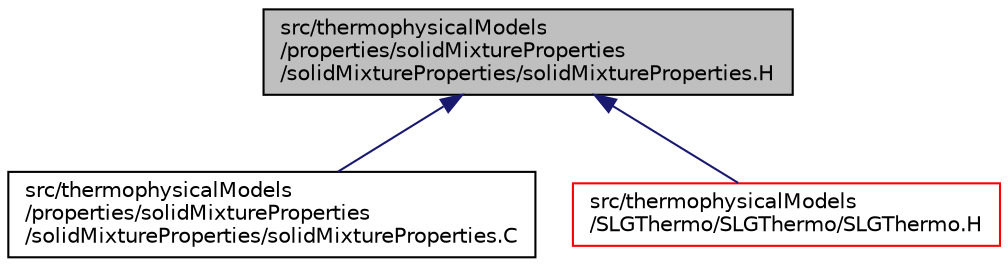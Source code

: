 digraph "src/thermophysicalModels/properties/solidMixtureProperties/solidMixtureProperties/solidMixtureProperties.H"
{
  bgcolor="transparent";
  edge [fontname="Helvetica",fontsize="10",labelfontname="Helvetica",labelfontsize="10"];
  node [fontname="Helvetica",fontsize="10",shape=record];
  Node1 [label="src/thermophysicalModels\l/properties/solidMixtureProperties\l/solidMixtureProperties/solidMixtureProperties.H",height=0.2,width=0.4,color="black", fillcolor="grey75", style="filled", fontcolor="black"];
  Node1 -> Node2 [dir="back",color="midnightblue",fontsize="10",style="solid",fontname="Helvetica"];
  Node2 [label="src/thermophysicalModels\l/properties/solidMixtureProperties\l/solidMixtureProperties/solidMixtureProperties.C",height=0.2,width=0.4,color="black",URL="$a10234.html"];
  Node1 -> Node3 [dir="back",color="midnightblue",fontsize="10",style="solid",fontname="Helvetica"];
  Node3 [label="src/thermophysicalModels\l/SLGThermo/SLGThermo/SLGThermo.H",height=0.2,width=0.4,color="red",URL="$a10367.html"];
}
